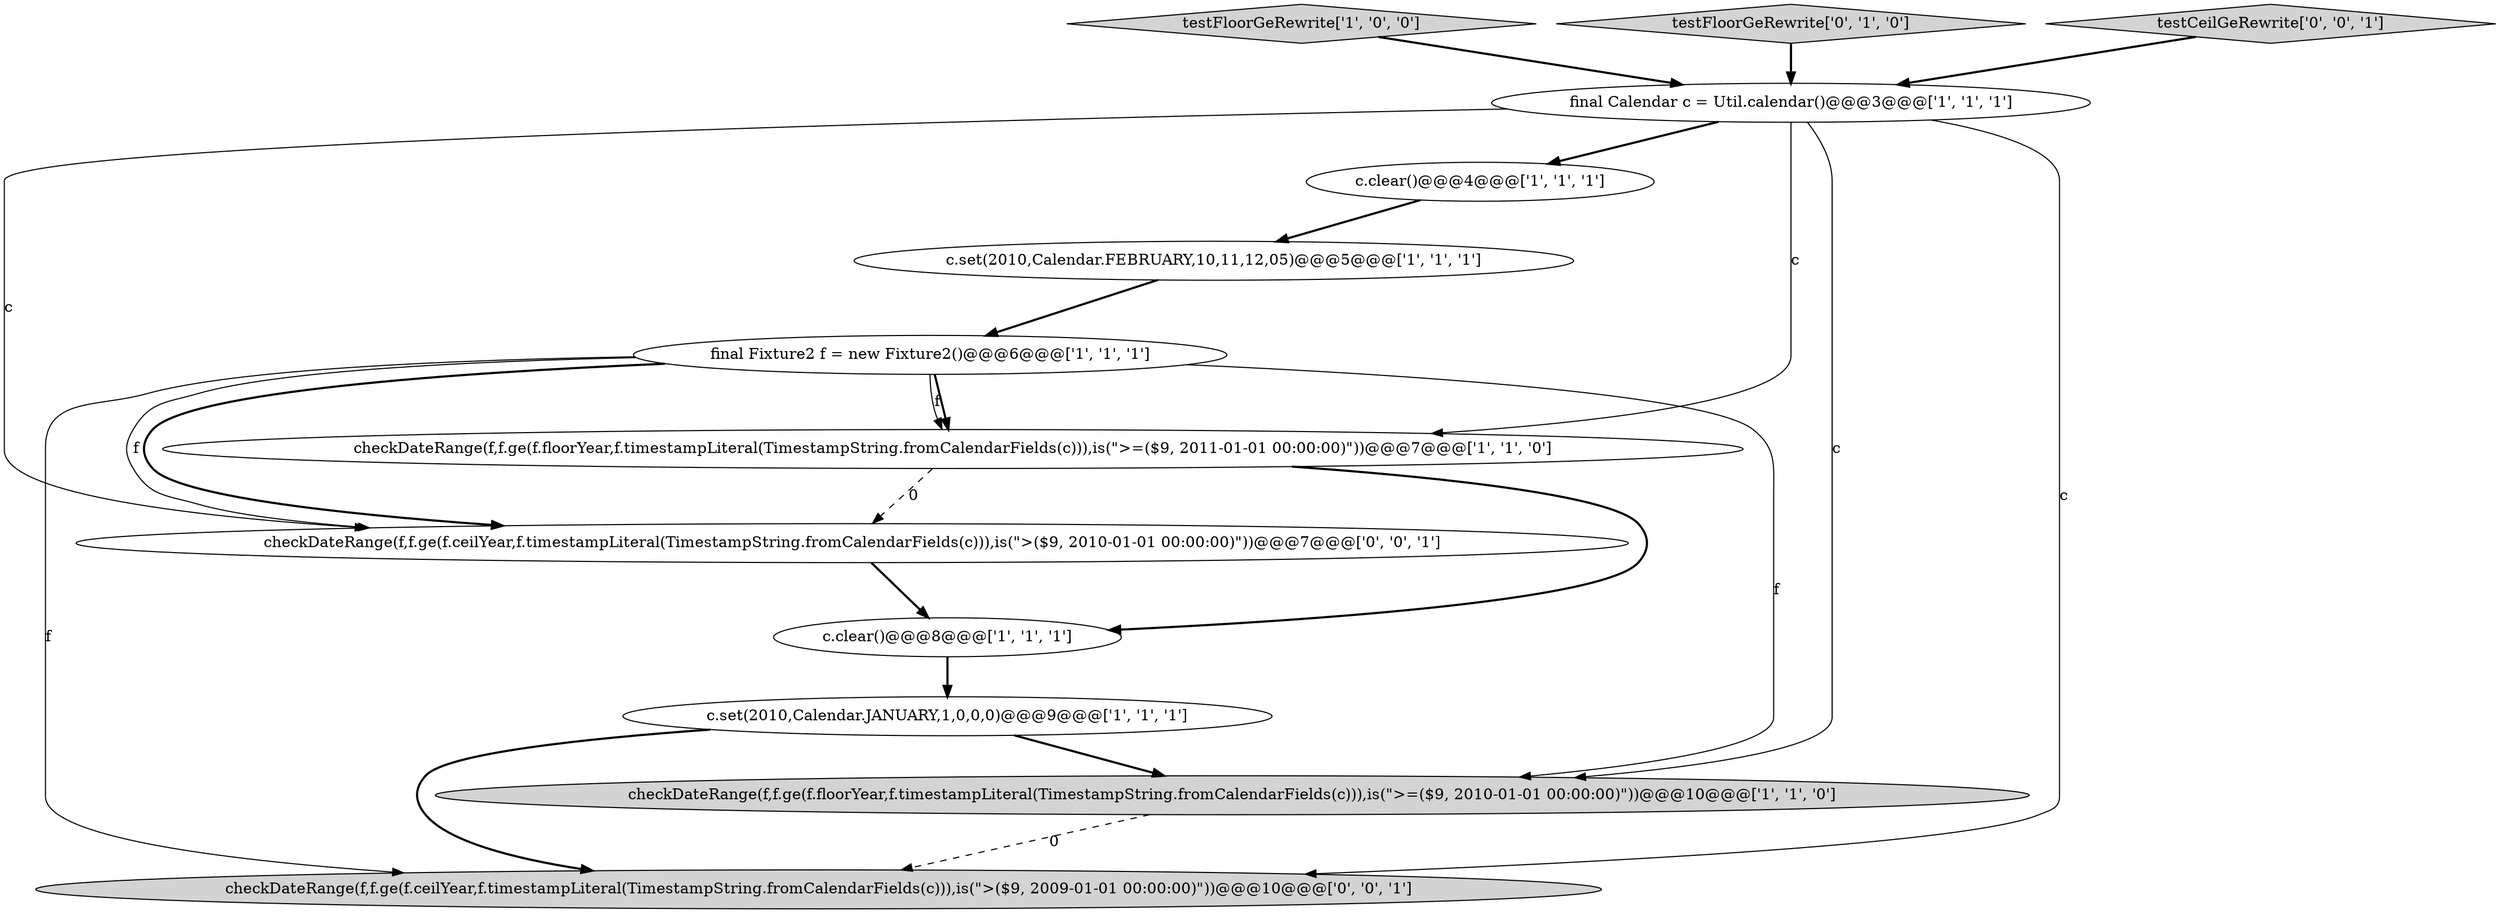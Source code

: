 digraph {
7 [style = filled, label = "c.clear()@@@4@@@['1', '1', '1']", fillcolor = white, shape = ellipse image = "AAA0AAABBB1BBB"];
1 [style = filled, label = "testFloorGeRewrite['1', '0', '0']", fillcolor = lightgray, shape = diamond image = "AAA0AAABBB1BBB"];
6 [style = filled, label = "checkDateRange(f,f.ge(f.floorYear,f.timestampLiteral(TimestampString.fromCalendarFields(c))),is(\">=($9, 2011-01-01 00:00:00)\"))@@@7@@@['1', '1', '0']", fillcolor = white, shape = ellipse image = "AAA0AAABBB1BBB"];
9 [style = filled, label = "testFloorGeRewrite['0', '1', '0']", fillcolor = lightgray, shape = diamond image = "AAA0AAABBB2BBB"];
2 [style = filled, label = "c.clear()@@@8@@@['1', '1', '1']", fillcolor = white, shape = ellipse image = "AAA0AAABBB1BBB"];
11 [style = filled, label = "checkDateRange(f,f.ge(f.ceilYear,f.timestampLiteral(TimestampString.fromCalendarFields(c))),is(\">($9, 2009-01-01 00:00:00)\"))@@@10@@@['0', '0', '1']", fillcolor = lightgray, shape = ellipse image = "AAA0AAABBB3BBB"];
4 [style = filled, label = "final Fixture2 f = new Fixture2()@@@6@@@['1', '1', '1']", fillcolor = white, shape = ellipse image = "AAA0AAABBB1BBB"];
10 [style = filled, label = "checkDateRange(f,f.ge(f.ceilYear,f.timestampLiteral(TimestampString.fromCalendarFields(c))),is(\">($9, 2010-01-01 00:00:00)\"))@@@7@@@['0', '0', '1']", fillcolor = white, shape = ellipse image = "AAA0AAABBB3BBB"];
12 [style = filled, label = "testCeilGeRewrite['0', '0', '1']", fillcolor = lightgray, shape = diamond image = "AAA0AAABBB3BBB"];
0 [style = filled, label = "c.set(2010,Calendar.FEBRUARY,10,11,12,05)@@@5@@@['1', '1', '1']", fillcolor = white, shape = ellipse image = "AAA0AAABBB1BBB"];
8 [style = filled, label = "checkDateRange(f,f.ge(f.floorYear,f.timestampLiteral(TimestampString.fromCalendarFields(c))),is(\">=($9, 2010-01-01 00:00:00)\"))@@@10@@@['1', '1', '0']", fillcolor = lightgray, shape = ellipse image = "AAA0AAABBB1BBB"];
5 [style = filled, label = "final Calendar c = Util.calendar()@@@3@@@['1', '1', '1']", fillcolor = white, shape = ellipse image = "AAA0AAABBB1BBB"];
3 [style = filled, label = "c.set(2010,Calendar.JANUARY,1,0,0,0)@@@9@@@['1', '1', '1']", fillcolor = white, shape = ellipse image = "AAA0AAABBB1BBB"];
1->5 [style = bold, label=""];
4->10 [style = bold, label=""];
4->6 [style = solid, label="f"];
12->5 [style = bold, label=""];
4->6 [style = bold, label=""];
4->10 [style = solid, label="f"];
2->3 [style = bold, label=""];
3->11 [style = bold, label=""];
7->0 [style = bold, label=""];
5->8 [style = solid, label="c"];
4->11 [style = solid, label="f"];
6->10 [style = dashed, label="0"];
6->2 [style = bold, label=""];
0->4 [style = bold, label=""];
3->8 [style = bold, label=""];
9->5 [style = bold, label=""];
5->7 [style = bold, label=""];
10->2 [style = bold, label=""];
4->8 [style = solid, label="f"];
5->10 [style = solid, label="c"];
8->11 [style = dashed, label="0"];
5->6 [style = solid, label="c"];
5->11 [style = solid, label="c"];
}
